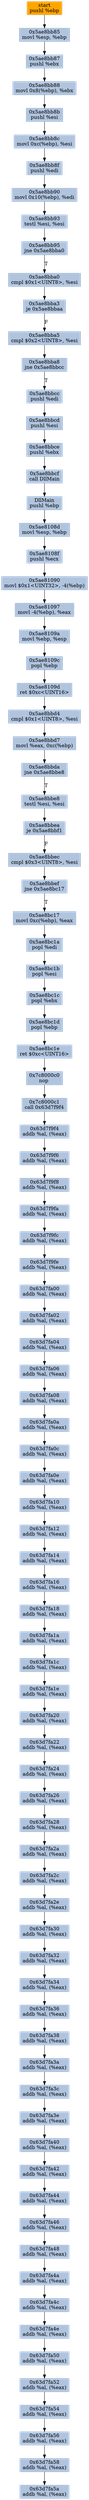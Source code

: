 digraph G {
node[shape=rectangle,style=filled,fillcolor=lightsteelblue,color=lightsteelblue]
bgcolor="transparent"
a0x5ae8bb84pushl_ebp[label="start\npushl %ebp",color="lightgrey",fillcolor="orange"];
a0x5ae8bb85movl_esp_ebp[label="0x5ae8bb85\nmovl %esp, %ebp"];
a0x5ae8bb87pushl_ebx[label="0x5ae8bb87\npushl %ebx"];
a0x5ae8bb88movl_0x8ebp__ebx[label="0x5ae8bb88\nmovl 0x8(%ebp), %ebx"];
a0x5ae8bb8bpushl_esi[label="0x5ae8bb8b\npushl %esi"];
a0x5ae8bb8cmovl_0xcebp__esi[label="0x5ae8bb8c\nmovl 0xc(%ebp), %esi"];
a0x5ae8bb8fpushl_edi[label="0x5ae8bb8f\npushl %edi"];
a0x5ae8bb90movl_0x10ebp__edi[label="0x5ae8bb90\nmovl 0x10(%ebp), %edi"];
a0x5ae8bb93testl_esi_esi[label="0x5ae8bb93\ntestl %esi, %esi"];
a0x5ae8bb95jne_0x5ae8bba0[label="0x5ae8bb95\njne 0x5ae8bba0"];
a0x5ae8bba0cmpl_0x1UINT8_esi[label="0x5ae8bba0\ncmpl $0x1<UINT8>, %esi"];
a0x5ae8bba3je_0x5ae8bbaa[label="0x5ae8bba3\nje 0x5ae8bbaa"];
a0x5ae8bba5cmpl_0x2UINT8_esi[label="0x5ae8bba5\ncmpl $0x2<UINT8>, %esi"];
a0x5ae8bba8jne_0x5ae8bbcc[label="0x5ae8bba8\njne 0x5ae8bbcc"];
a0x5ae8bbccpushl_edi[label="0x5ae8bbcc\npushl %edi"];
a0x5ae8bbcdpushl_esi[label="0x5ae8bbcd\npushl %esi"];
a0x5ae8bbcepushl_ebx[label="0x5ae8bbce\npushl %ebx"];
a0x5ae8bbcfcall_DllMain[label="0x5ae8bbcf\ncall DllMain"];
a0x5ae8108cpushl_ebp[label="DllMain\npushl %ebp"];
a0x5ae8108dmovl_esp_ebp[label="0x5ae8108d\nmovl %esp, %ebp"];
a0x5ae8108fpushl_ecx[label="0x5ae8108f\npushl %ecx"];
a0x5ae81090movl_0x1UINT32__4ebp_[label="0x5ae81090\nmovl $0x1<UINT32>, -4(%ebp)"];
a0x5ae81097movl__4ebp__eax[label="0x5ae81097\nmovl -4(%ebp), %eax"];
a0x5ae8109amovl_ebp_esp[label="0x5ae8109a\nmovl %ebp, %esp"];
a0x5ae8109cpopl_ebp[label="0x5ae8109c\npopl %ebp"];
a0x5ae8109dret_0xcUINT16[label="0x5ae8109d\nret $0xc<UINT16>"];
a0x5ae8bbd4cmpl_0x1UINT8_esi[label="0x5ae8bbd4\ncmpl $0x1<UINT8>, %esi"];
a0x5ae8bbd7movl_eax_0xcebp_[label="0x5ae8bbd7\nmovl %eax, 0xc(%ebp)"];
a0x5ae8bbdajne_0x5ae8bbe8[label="0x5ae8bbda\njne 0x5ae8bbe8"];
a0x5ae8bbe8testl_esi_esi[label="0x5ae8bbe8\ntestl %esi, %esi"];
a0x5ae8bbeaje_0x5ae8bbf1[label="0x5ae8bbea\nje 0x5ae8bbf1"];
a0x5ae8bbeccmpl_0x3UINT8_esi[label="0x5ae8bbec\ncmpl $0x3<UINT8>, %esi"];
a0x5ae8bbefjne_0x5ae8bc17[label="0x5ae8bbef\njne 0x5ae8bc17"];
a0x5ae8bc17movl_0xcebp__eax[label="0x5ae8bc17\nmovl 0xc(%ebp), %eax"];
a0x5ae8bc1apopl_edi[label="0x5ae8bc1a\npopl %edi"];
a0x5ae8bc1bpopl_esi[label="0x5ae8bc1b\npopl %esi"];
a0x5ae8bc1cpopl_ebx[label="0x5ae8bc1c\npopl %ebx"];
a0x5ae8bc1dpopl_ebp[label="0x5ae8bc1d\npopl %ebp"];
a0x5ae8bc1eret_0xcUINT16[label="0x5ae8bc1e\nret $0xc<UINT16>"];
a0x7c8000c0nop_[label="0x7c8000c0\nnop "];
a0x7c8000c1call_0x63d7f9f4[label="0x7c8000c1\ncall 0x63d7f9f4"];
a0x63d7f9f4addb_al_eax_[label="0x63d7f9f4\naddb %al, (%eax)"];
a0x63d7f9f6addb_al_eax_[label="0x63d7f9f6\naddb %al, (%eax)"];
a0x63d7f9f8addb_al_eax_[label="0x63d7f9f8\naddb %al, (%eax)"];
a0x63d7f9faaddb_al_eax_[label="0x63d7f9fa\naddb %al, (%eax)"];
a0x63d7f9fcaddb_al_eax_[label="0x63d7f9fc\naddb %al, (%eax)"];
a0x63d7f9feaddb_al_eax_[label="0x63d7f9fe\naddb %al, (%eax)"];
a0x63d7fa00addb_al_eax_[label="0x63d7fa00\naddb %al, (%eax)"];
a0x63d7fa02addb_al_eax_[label="0x63d7fa02\naddb %al, (%eax)"];
a0x63d7fa04addb_al_eax_[label="0x63d7fa04\naddb %al, (%eax)"];
a0x63d7fa06addb_al_eax_[label="0x63d7fa06\naddb %al, (%eax)"];
a0x63d7fa08addb_al_eax_[label="0x63d7fa08\naddb %al, (%eax)"];
a0x63d7fa0aaddb_al_eax_[label="0x63d7fa0a\naddb %al, (%eax)"];
a0x63d7fa0caddb_al_eax_[label="0x63d7fa0c\naddb %al, (%eax)"];
a0x63d7fa0eaddb_al_eax_[label="0x63d7fa0e\naddb %al, (%eax)"];
a0x63d7fa10addb_al_eax_[label="0x63d7fa10\naddb %al, (%eax)"];
a0x63d7fa12addb_al_eax_[label="0x63d7fa12\naddb %al, (%eax)"];
a0x63d7fa14addb_al_eax_[label="0x63d7fa14\naddb %al, (%eax)"];
a0x63d7fa16addb_al_eax_[label="0x63d7fa16\naddb %al, (%eax)"];
a0x63d7fa18addb_al_eax_[label="0x63d7fa18\naddb %al, (%eax)"];
a0x63d7fa1aaddb_al_eax_[label="0x63d7fa1a\naddb %al, (%eax)"];
a0x63d7fa1caddb_al_eax_[label="0x63d7fa1c\naddb %al, (%eax)"];
a0x63d7fa1eaddb_al_eax_[label="0x63d7fa1e\naddb %al, (%eax)"];
a0x63d7fa20addb_al_eax_[label="0x63d7fa20\naddb %al, (%eax)"];
a0x63d7fa22addb_al_eax_[label="0x63d7fa22\naddb %al, (%eax)"];
a0x63d7fa24addb_al_eax_[label="0x63d7fa24\naddb %al, (%eax)"];
a0x63d7fa26addb_al_eax_[label="0x63d7fa26\naddb %al, (%eax)"];
a0x63d7fa28addb_al_eax_[label="0x63d7fa28\naddb %al, (%eax)"];
a0x63d7fa2aaddb_al_eax_[label="0x63d7fa2a\naddb %al, (%eax)"];
a0x63d7fa2caddb_al_eax_[label="0x63d7fa2c\naddb %al, (%eax)"];
a0x63d7fa2eaddb_al_eax_[label="0x63d7fa2e\naddb %al, (%eax)"];
a0x63d7fa30addb_al_eax_[label="0x63d7fa30\naddb %al, (%eax)"];
a0x63d7fa32addb_al_eax_[label="0x63d7fa32\naddb %al, (%eax)"];
a0x63d7fa34addb_al_eax_[label="0x63d7fa34\naddb %al, (%eax)"];
a0x63d7fa36addb_al_eax_[label="0x63d7fa36\naddb %al, (%eax)"];
a0x63d7fa38addb_al_eax_[label="0x63d7fa38\naddb %al, (%eax)"];
a0x63d7fa3aaddb_al_eax_[label="0x63d7fa3a\naddb %al, (%eax)"];
a0x63d7fa3caddb_al_eax_[label="0x63d7fa3c\naddb %al, (%eax)"];
a0x63d7fa3eaddb_al_eax_[label="0x63d7fa3e\naddb %al, (%eax)"];
a0x63d7fa40addb_al_eax_[label="0x63d7fa40\naddb %al, (%eax)"];
a0x63d7fa42addb_al_eax_[label="0x63d7fa42\naddb %al, (%eax)"];
a0x63d7fa44addb_al_eax_[label="0x63d7fa44\naddb %al, (%eax)"];
a0x63d7fa46addb_al_eax_[label="0x63d7fa46\naddb %al, (%eax)"];
a0x63d7fa48addb_al_eax_[label="0x63d7fa48\naddb %al, (%eax)"];
a0x63d7fa4aaddb_al_eax_[label="0x63d7fa4a\naddb %al, (%eax)"];
a0x63d7fa4caddb_al_eax_[label="0x63d7fa4c\naddb %al, (%eax)"];
a0x63d7fa4eaddb_al_eax_[label="0x63d7fa4e\naddb %al, (%eax)"];
a0x63d7fa50addb_al_eax_[label="0x63d7fa50\naddb %al, (%eax)"];
a0x63d7fa52addb_al_eax_[label="0x63d7fa52\naddb %al, (%eax)"];
a0x63d7fa54addb_al_eax_[label="0x63d7fa54\naddb %al, (%eax)"];
a0x63d7fa56addb_al_eax_[label="0x63d7fa56\naddb %al, (%eax)"];
a0x63d7fa58addb_al_eax_[label="0x63d7fa58\naddb %al, (%eax)"];
a0x63d7fa5aaddb_al_eax_[label="0x63d7fa5a\naddb %al, (%eax)"];
a0x5ae8bb84pushl_ebp -> a0x5ae8bb85movl_esp_ebp [color="#000000"];
a0x5ae8bb85movl_esp_ebp -> a0x5ae8bb87pushl_ebx [color="#000000"];
a0x5ae8bb87pushl_ebx -> a0x5ae8bb88movl_0x8ebp__ebx [color="#000000"];
a0x5ae8bb88movl_0x8ebp__ebx -> a0x5ae8bb8bpushl_esi [color="#000000"];
a0x5ae8bb8bpushl_esi -> a0x5ae8bb8cmovl_0xcebp__esi [color="#000000"];
a0x5ae8bb8cmovl_0xcebp__esi -> a0x5ae8bb8fpushl_edi [color="#000000"];
a0x5ae8bb8fpushl_edi -> a0x5ae8bb90movl_0x10ebp__edi [color="#000000"];
a0x5ae8bb90movl_0x10ebp__edi -> a0x5ae8bb93testl_esi_esi [color="#000000"];
a0x5ae8bb93testl_esi_esi -> a0x5ae8bb95jne_0x5ae8bba0 [color="#000000"];
a0x5ae8bb95jne_0x5ae8bba0 -> a0x5ae8bba0cmpl_0x1UINT8_esi [color="#000000",label="T"];
a0x5ae8bba0cmpl_0x1UINT8_esi -> a0x5ae8bba3je_0x5ae8bbaa [color="#000000"];
a0x5ae8bba3je_0x5ae8bbaa -> a0x5ae8bba5cmpl_0x2UINT8_esi [color="#000000",label="F"];
a0x5ae8bba5cmpl_0x2UINT8_esi -> a0x5ae8bba8jne_0x5ae8bbcc [color="#000000"];
a0x5ae8bba8jne_0x5ae8bbcc -> a0x5ae8bbccpushl_edi [color="#000000",label="T"];
a0x5ae8bbccpushl_edi -> a0x5ae8bbcdpushl_esi [color="#000000"];
a0x5ae8bbcdpushl_esi -> a0x5ae8bbcepushl_ebx [color="#000000"];
a0x5ae8bbcepushl_ebx -> a0x5ae8bbcfcall_DllMain [color="#000000"];
a0x5ae8bbcfcall_DllMain -> a0x5ae8108cpushl_ebp [color="#000000"];
a0x5ae8108cpushl_ebp -> a0x5ae8108dmovl_esp_ebp [color="#000000"];
a0x5ae8108dmovl_esp_ebp -> a0x5ae8108fpushl_ecx [color="#000000"];
a0x5ae8108fpushl_ecx -> a0x5ae81090movl_0x1UINT32__4ebp_ [color="#000000"];
a0x5ae81090movl_0x1UINT32__4ebp_ -> a0x5ae81097movl__4ebp__eax [color="#000000"];
a0x5ae81097movl__4ebp__eax -> a0x5ae8109amovl_ebp_esp [color="#000000"];
a0x5ae8109amovl_ebp_esp -> a0x5ae8109cpopl_ebp [color="#000000"];
a0x5ae8109cpopl_ebp -> a0x5ae8109dret_0xcUINT16 [color="#000000"];
a0x5ae8109dret_0xcUINT16 -> a0x5ae8bbd4cmpl_0x1UINT8_esi [color="#000000"];
a0x5ae8bbd4cmpl_0x1UINT8_esi -> a0x5ae8bbd7movl_eax_0xcebp_ [color="#000000"];
a0x5ae8bbd7movl_eax_0xcebp_ -> a0x5ae8bbdajne_0x5ae8bbe8 [color="#000000"];
a0x5ae8bbdajne_0x5ae8bbe8 -> a0x5ae8bbe8testl_esi_esi [color="#000000",label="T"];
a0x5ae8bbe8testl_esi_esi -> a0x5ae8bbeaje_0x5ae8bbf1 [color="#000000"];
a0x5ae8bbeaje_0x5ae8bbf1 -> a0x5ae8bbeccmpl_0x3UINT8_esi [color="#000000",label="F"];
a0x5ae8bbeccmpl_0x3UINT8_esi -> a0x5ae8bbefjne_0x5ae8bc17 [color="#000000"];
a0x5ae8bbefjne_0x5ae8bc17 -> a0x5ae8bc17movl_0xcebp__eax [color="#000000",label="T"];
a0x5ae8bc17movl_0xcebp__eax -> a0x5ae8bc1apopl_edi [color="#000000"];
a0x5ae8bc1apopl_edi -> a0x5ae8bc1bpopl_esi [color="#000000"];
a0x5ae8bc1bpopl_esi -> a0x5ae8bc1cpopl_ebx [color="#000000"];
a0x5ae8bc1cpopl_ebx -> a0x5ae8bc1dpopl_ebp [color="#000000"];
a0x5ae8bc1dpopl_ebp -> a0x5ae8bc1eret_0xcUINT16 [color="#000000"];
a0x5ae8bc1eret_0xcUINT16 -> a0x7c8000c0nop_ [color="#000000"];
a0x7c8000c0nop_ -> a0x7c8000c1call_0x63d7f9f4 [color="#000000"];
a0x7c8000c1call_0x63d7f9f4 -> a0x63d7f9f4addb_al_eax_ [color="#000000"];
a0x63d7f9f4addb_al_eax_ -> a0x63d7f9f6addb_al_eax_ [color="#000000"];
a0x63d7f9f6addb_al_eax_ -> a0x63d7f9f8addb_al_eax_ [color="#000000"];
a0x63d7f9f8addb_al_eax_ -> a0x63d7f9faaddb_al_eax_ [color="#000000"];
a0x63d7f9faaddb_al_eax_ -> a0x63d7f9fcaddb_al_eax_ [color="#000000"];
a0x63d7f9fcaddb_al_eax_ -> a0x63d7f9feaddb_al_eax_ [color="#000000"];
a0x63d7f9feaddb_al_eax_ -> a0x63d7fa00addb_al_eax_ [color="#000000"];
a0x63d7fa00addb_al_eax_ -> a0x63d7fa02addb_al_eax_ [color="#000000"];
a0x63d7fa02addb_al_eax_ -> a0x63d7fa04addb_al_eax_ [color="#000000"];
a0x63d7fa04addb_al_eax_ -> a0x63d7fa06addb_al_eax_ [color="#000000"];
a0x63d7fa06addb_al_eax_ -> a0x63d7fa08addb_al_eax_ [color="#000000"];
a0x63d7fa08addb_al_eax_ -> a0x63d7fa0aaddb_al_eax_ [color="#000000"];
a0x63d7fa0aaddb_al_eax_ -> a0x63d7fa0caddb_al_eax_ [color="#000000"];
a0x63d7fa0caddb_al_eax_ -> a0x63d7fa0eaddb_al_eax_ [color="#000000"];
a0x63d7fa0eaddb_al_eax_ -> a0x63d7fa10addb_al_eax_ [color="#000000"];
a0x63d7fa10addb_al_eax_ -> a0x63d7fa12addb_al_eax_ [color="#000000"];
a0x63d7fa12addb_al_eax_ -> a0x63d7fa14addb_al_eax_ [color="#000000"];
a0x63d7fa14addb_al_eax_ -> a0x63d7fa16addb_al_eax_ [color="#000000"];
a0x63d7fa16addb_al_eax_ -> a0x63d7fa18addb_al_eax_ [color="#000000"];
a0x63d7fa18addb_al_eax_ -> a0x63d7fa1aaddb_al_eax_ [color="#000000"];
a0x63d7fa1aaddb_al_eax_ -> a0x63d7fa1caddb_al_eax_ [color="#000000"];
a0x63d7fa1caddb_al_eax_ -> a0x63d7fa1eaddb_al_eax_ [color="#000000"];
a0x63d7fa1eaddb_al_eax_ -> a0x63d7fa20addb_al_eax_ [color="#000000"];
a0x63d7fa20addb_al_eax_ -> a0x63d7fa22addb_al_eax_ [color="#000000"];
a0x63d7fa22addb_al_eax_ -> a0x63d7fa24addb_al_eax_ [color="#000000"];
a0x63d7fa24addb_al_eax_ -> a0x63d7fa26addb_al_eax_ [color="#000000"];
a0x63d7fa26addb_al_eax_ -> a0x63d7fa28addb_al_eax_ [color="#000000"];
a0x63d7fa28addb_al_eax_ -> a0x63d7fa2aaddb_al_eax_ [color="#000000"];
a0x63d7fa2aaddb_al_eax_ -> a0x63d7fa2caddb_al_eax_ [color="#000000"];
a0x63d7fa2caddb_al_eax_ -> a0x63d7fa2eaddb_al_eax_ [color="#000000"];
a0x63d7fa2eaddb_al_eax_ -> a0x63d7fa30addb_al_eax_ [color="#000000"];
a0x63d7fa30addb_al_eax_ -> a0x63d7fa32addb_al_eax_ [color="#000000"];
a0x63d7fa32addb_al_eax_ -> a0x63d7fa34addb_al_eax_ [color="#000000"];
a0x63d7fa34addb_al_eax_ -> a0x63d7fa36addb_al_eax_ [color="#000000"];
a0x63d7fa36addb_al_eax_ -> a0x63d7fa38addb_al_eax_ [color="#000000"];
a0x63d7fa38addb_al_eax_ -> a0x63d7fa3aaddb_al_eax_ [color="#000000"];
a0x63d7fa3aaddb_al_eax_ -> a0x63d7fa3caddb_al_eax_ [color="#000000"];
a0x63d7fa3caddb_al_eax_ -> a0x63d7fa3eaddb_al_eax_ [color="#000000"];
a0x63d7fa3eaddb_al_eax_ -> a0x63d7fa40addb_al_eax_ [color="#000000"];
a0x63d7fa40addb_al_eax_ -> a0x63d7fa42addb_al_eax_ [color="#000000"];
a0x63d7fa42addb_al_eax_ -> a0x63d7fa44addb_al_eax_ [color="#000000"];
a0x63d7fa44addb_al_eax_ -> a0x63d7fa46addb_al_eax_ [color="#000000"];
a0x63d7fa46addb_al_eax_ -> a0x63d7fa48addb_al_eax_ [color="#000000"];
a0x63d7fa48addb_al_eax_ -> a0x63d7fa4aaddb_al_eax_ [color="#000000"];
a0x63d7fa4aaddb_al_eax_ -> a0x63d7fa4caddb_al_eax_ [color="#000000"];
a0x63d7fa4caddb_al_eax_ -> a0x63d7fa4eaddb_al_eax_ [color="#000000"];
a0x63d7fa4eaddb_al_eax_ -> a0x63d7fa50addb_al_eax_ [color="#000000"];
a0x63d7fa50addb_al_eax_ -> a0x63d7fa52addb_al_eax_ [color="#000000"];
a0x63d7fa52addb_al_eax_ -> a0x63d7fa54addb_al_eax_ [color="#000000"];
a0x63d7fa54addb_al_eax_ -> a0x63d7fa56addb_al_eax_ [color="#000000"];
a0x63d7fa56addb_al_eax_ -> a0x63d7fa58addb_al_eax_ [color="#000000"];
a0x63d7fa58addb_al_eax_ -> a0x63d7fa5aaddb_al_eax_ [color="#000000"];
}
